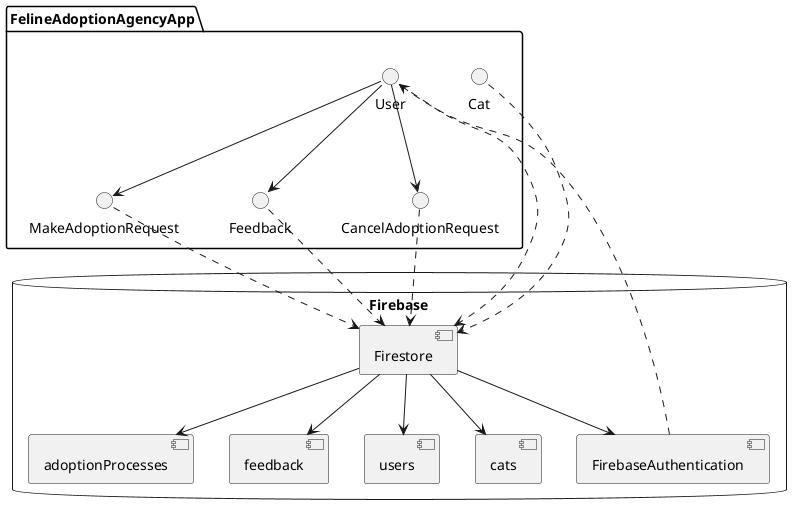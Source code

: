 @startuml ComponentDiagram

database Firebase {
    [FirebaseAuthentication]
    [Firestore]
    [Firestore] --> [users]
    [Firestore] --> [cats]
    [Firestore] --> [adoptionProcesses]
    [Firestore] --> [feedback]
    [Firestore] --> [FirebaseAuthentication]
}

package FelineAdoptionAgencyApp {
       [FirebaseAuthentication] ..> User
       User ..> Firestore
       User --> MakeAdoptionRequest
       User --> Feedback
       User --> CancelAdoptionRequest
       CancelAdoptionRequest ..> Firestore
       Feedback ..> Firestore
       MakeAdoptionRequest ..> Firestore
       Cat ..> Firestore
}

@enduml